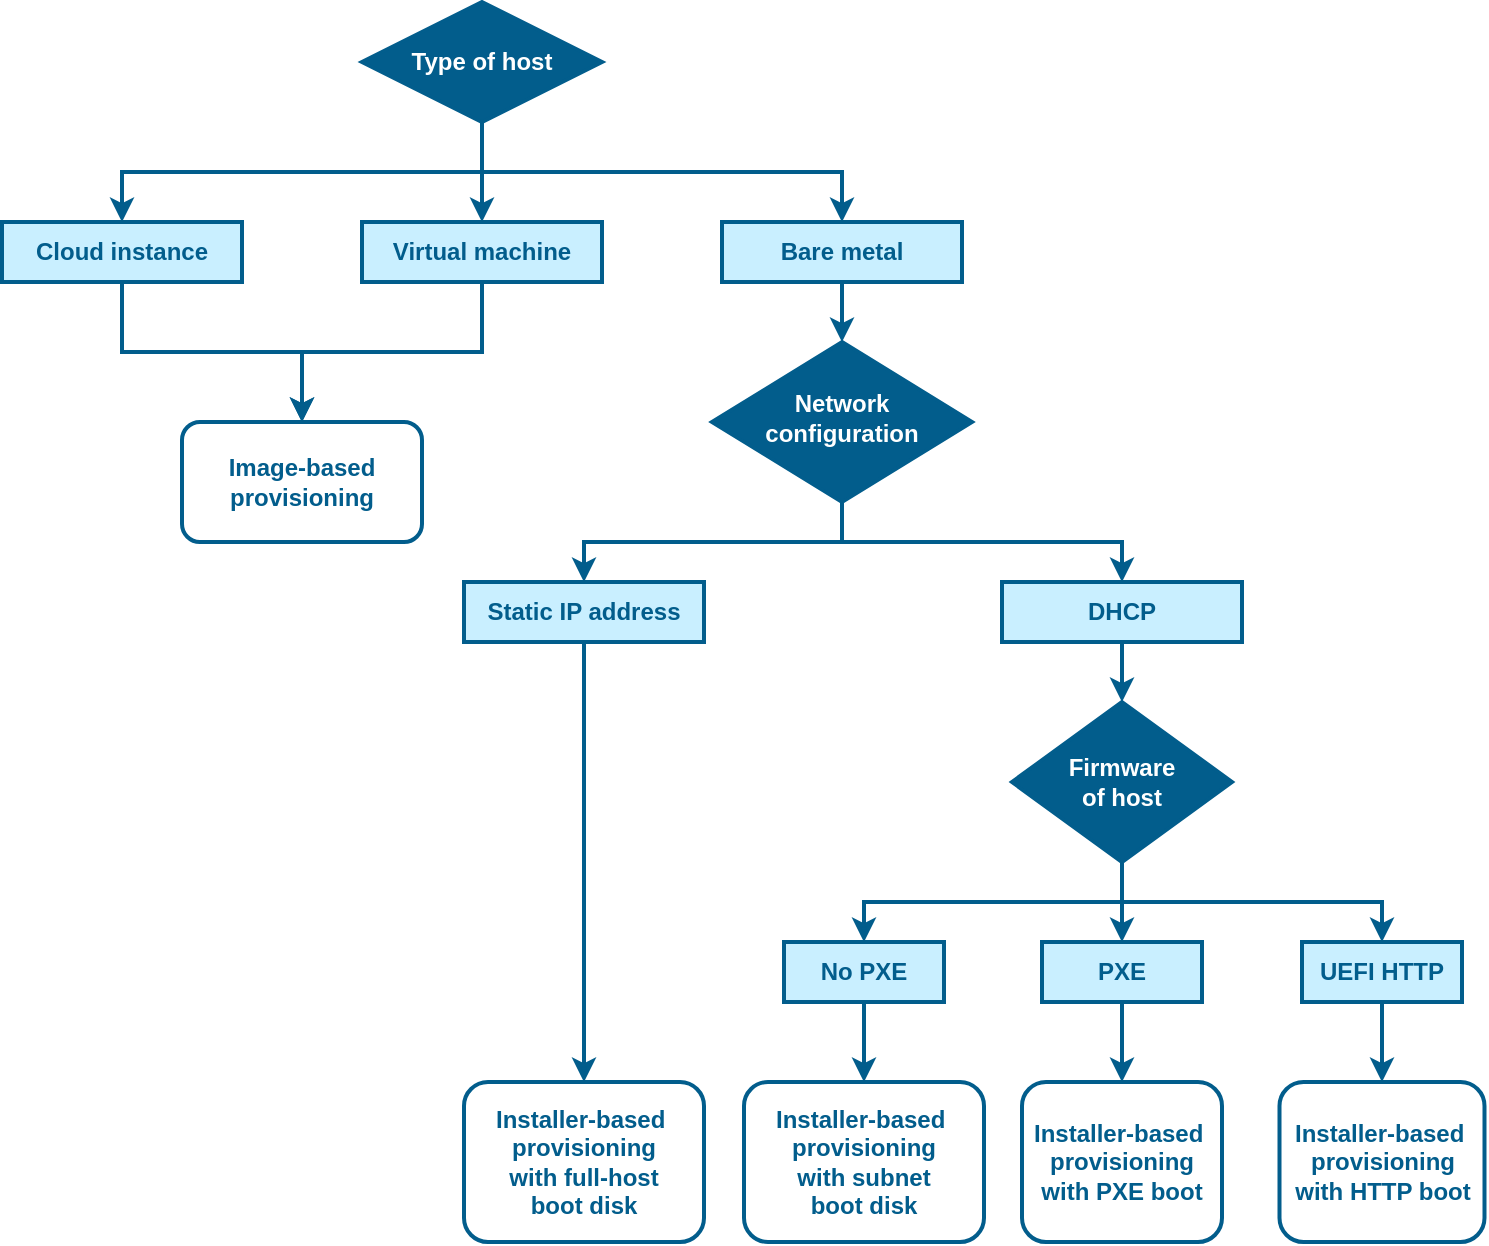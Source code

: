 <mxfile version="24.6.4" type="device">
  <diagram id="C5RBs43oDa-KdzZeNtuy" name="Page-1">
    <mxGraphModel dx="941" dy="790" grid="1" gridSize="10" guides="1" tooltips="1" connect="1" arrows="1" fold="1" page="1" pageScale="1" pageWidth="827" pageHeight="1169" math="0" shadow="0">
      <root>
        <mxCell id="WIyWlLk6GJQsqaUBKTNV-0" />
        <mxCell id="WIyWlLk6GJQsqaUBKTNV-1" parent="WIyWlLk6GJQsqaUBKTNV-0" />
        <mxCell id="xWcLNQ5YNkxrJ8t6xSiV-4" style="edgeStyle=orthogonalEdgeStyle;rounded=0;orthogonalLoop=1;jettySize=auto;html=1;exitX=0.5;exitY=1;exitDx=0;exitDy=0;entryX=0.5;entryY=0;entryDx=0;entryDy=0;fontColor=#025d8c;fontStyle=1;strokeColor=#025d8c;strokeWidth=2;" parent="WIyWlLk6GJQsqaUBKTNV-1" source="xWcLNQ5YNkxrJ8t6xSiV-0" target="xWcLNQ5YNkxrJ8t6xSiV-1" edge="1">
          <mxGeometry relative="1" as="geometry" />
        </mxCell>
        <mxCell id="xWcLNQ5YNkxrJ8t6xSiV-5" style="edgeStyle=orthogonalEdgeStyle;rounded=0;orthogonalLoop=1;jettySize=auto;html=1;exitX=0.5;exitY=1;exitDx=0;exitDy=0;entryX=0.5;entryY=0;entryDx=0;entryDy=0;fontColor=#025d8c;fontStyle=1;strokeColor=#025d8c;strokeWidth=2;" parent="WIyWlLk6GJQsqaUBKTNV-1" source="xWcLNQ5YNkxrJ8t6xSiV-0" target="xWcLNQ5YNkxrJ8t6xSiV-2" edge="1">
          <mxGeometry relative="1" as="geometry" />
        </mxCell>
        <mxCell id="xWcLNQ5YNkxrJ8t6xSiV-6" style="edgeStyle=orthogonalEdgeStyle;rounded=0;orthogonalLoop=1;jettySize=auto;html=1;exitX=0.5;exitY=1;exitDx=0;exitDy=0;entryX=0.5;entryY=0;entryDx=0;entryDy=0;fontColor=#025d8c;fontStyle=1;strokeColor=#025d8c;strokeWidth=2;" parent="WIyWlLk6GJQsqaUBKTNV-1" source="xWcLNQ5YNkxrJ8t6xSiV-0" target="xWcLNQ5YNkxrJ8t6xSiV-3" edge="1">
          <mxGeometry relative="1" as="geometry" />
        </mxCell>
        <mxCell id="xWcLNQ5YNkxrJ8t6xSiV-0" value="Type of host" style="rhombus;whiteSpace=wrap;html=1;strokeColor=#025d8c;strokeWidth=2;fontColor=#ffffff;fontStyle=1;fillColor=#025d8c;" parent="WIyWlLk6GJQsqaUBKTNV-1" vertex="1">
          <mxGeometry x="200" y="90" width="120" height="60" as="geometry" />
        </mxCell>
        <mxCell id="xWcLNQ5YNkxrJ8t6xSiV-8" style="edgeStyle=orthogonalEdgeStyle;rounded=0;orthogonalLoop=1;jettySize=auto;html=1;exitX=0.5;exitY=1;exitDx=0;exitDy=0;entryX=0.5;entryY=0;entryDx=0;entryDy=0;fontColor=#025d8c;fontStyle=1;strokeColor=#025d8c;strokeWidth=2;" parent="WIyWlLk6GJQsqaUBKTNV-1" source="xWcLNQ5YNkxrJ8t6xSiV-1" target="xWcLNQ5YNkxrJ8t6xSiV-7" edge="1">
          <mxGeometry relative="1" as="geometry" />
        </mxCell>
        <mxCell id="xWcLNQ5YNkxrJ8t6xSiV-1" value="Cloud instance" style="rounded=0;whiteSpace=wrap;html=1;fontColor=#025d8c;fontStyle=1;strokeColor=#025d8c;strokeWidth=2;fillColor=#C9EFFF;" parent="WIyWlLk6GJQsqaUBKTNV-1" vertex="1">
          <mxGeometry x="20" y="200" width="120" height="30" as="geometry" />
        </mxCell>
        <mxCell id="xWcLNQ5YNkxrJ8t6xSiV-9" style="edgeStyle=orthogonalEdgeStyle;rounded=0;orthogonalLoop=1;jettySize=auto;html=1;exitX=0.5;exitY=1;exitDx=0;exitDy=0;fontColor=#025d8c;fontStyle=1;strokeColor=#025d8c;strokeWidth=2;entryX=0.5;entryY=0;entryDx=0;entryDy=0;" parent="WIyWlLk6GJQsqaUBKTNV-1" source="xWcLNQ5YNkxrJ8t6xSiV-2" edge="1" target="xWcLNQ5YNkxrJ8t6xSiV-7">
          <mxGeometry relative="1" as="geometry">
            <mxPoint x="170" y="280" as="targetPoint" />
          </mxGeometry>
        </mxCell>
        <mxCell id="xWcLNQ5YNkxrJ8t6xSiV-2" value="Virtual machine" style="rounded=0;whiteSpace=wrap;html=1;fontColor=#025d8c;fontStyle=1;strokeColor=#025d8c;strokeWidth=2;fillColor=#C9EFFF;" parent="WIyWlLk6GJQsqaUBKTNV-1" vertex="1">
          <mxGeometry x="200" y="200" width="120" height="30" as="geometry" />
        </mxCell>
        <mxCell id="xWcLNQ5YNkxrJ8t6xSiV-34" value="" style="edgeStyle=orthogonalEdgeStyle;rounded=0;orthogonalLoop=1;jettySize=auto;html=1;fontColor=#025d8c;fontStyle=1;strokeColor=#025d8c;strokeWidth=2;" parent="WIyWlLk6GJQsqaUBKTNV-1" source="xWcLNQ5YNkxrJ8t6xSiV-3" target="xWcLNQ5YNkxrJ8t6xSiV-10" edge="1">
          <mxGeometry relative="1" as="geometry" />
        </mxCell>
        <mxCell id="xWcLNQ5YNkxrJ8t6xSiV-3" value="Bare metal" style="rounded=0;whiteSpace=wrap;html=1;fontColor=#025d8c;fontStyle=1;strokeColor=#025d8c;strokeWidth=2;fillColor=#C9EFFF;" parent="WIyWlLk6GJQsqaUBKTNV-1" vertex="1">
          <mxGeometry x="380" y="200" width="120" height="30" as="geometry" />
        </mxCell>
        <mxCell id="xWcLNQ5YNkxrJ8t6xSiV-7" value="Image-based&lt;div&gt;provisioning&lt;/div&gt;" style="rounded=1;whiteSpace=wrap;html=1;fontColor=#025d8c;fontStyle=1;strokeColor=#025d8c;strokeWidth=2;fillColor=#ffffff;" parent="WIyWlLk6GJQsqaUBKTNV-1" vertex="1">
          <mxGeometry x="110" y="300" width="120" height="60" as="geometry" />
        </mxCell>
        <mxCell id="xWcLNQ5YNkxrJ8t6xSiV-23" style="edgeStyle=orthogonalEdgeStyle;rounded=0;orthogonalLoop=1;jettySize=auto;html=1;exitX=0.5;exitY=1;exitDx=0;exitDy=0;entryX=0.5;entryY=0;entryDx=0;entryDy=0;fontColor=#025d8c;fontStyle=1;strokeColor=#025d8c;strokeWidth=2;" parent="WIyWlLk6GJQsqaUBKTNV-1" source="xWcLNQ5YNkxrJ8t6xSiV-10" target="xWcLNQ5YNkxrJ8t6xSiV-12" edge="1">
          <mxGeometry relative="1" as="geometry" />
        </mxCell>
        <mxCell id="xWcLNQ5YNkxrJ8t6xSiV-24" style="edgeStyle=orthogonalEdgeStyle;rounded=0;orthogonalLoop=1;jettySize=auto;html=1;exitX=0.5;exitY=1;exitDx=0;exitDy=0;entryX=0.5;entryY=0;entryDx=0;entryDy=0;fontColor=#025d8c;fontStyle=1;strokeColor=#025d8c;strokeWidth=2;" parent="WIyWlLk6GJQsqaUBKTNV-1" source="xWcLNQ5YNkxrJ8t6xSiV-10" target="xWcLNQ5YNkxrJ8t6xSiV-13" edge="1">
          <mxGeometry relative="1" as="geometry" />
        </mxCell>
        <mxCell id="xWcLNQ5YNkxrJ8t6xSiV-10" value="Network&lt;div&gt;configuration&lt;/div&gt;" style="rhombus;whiteSpace=wrap;html=1;fontColor=#ffffff;fontStyle=1;strokeColor=#025d8c;strokeWidth=2;fillColor=#025d8c;spacingTop=-4;" parent="WIyWlLk6GJQsqaUBKTNV-1" vertex="1">
          <mxGeometry x="375" y="260" width="130" height="80" as="geometry" />
        </mxCell>
        <mxCell id="xWcLNQ5YNkxrJ8t6xSiV-25" style="edgeStyle=orthogonalEdgeStyle;rounded=0;orthogonalLoop=1;jettySize=auto;html=1;exitX=0.5;exitY=1;exitDx=0;exitDy=0;entryX=0.5;entryY=0;entryDx=0;entryDy=0;fontColor=#025d8c;fontStyle=1;strokeColor=#025d8c;strokeWidth=2;" parent="WIyWlLk6GJQsqaUBKTNV-1" source="xWcLNQ5YNkxrJ8t6xSiV-12" target="xWcLNQ5YNkxrJ8t6xSiV-18" edge="1">
          <mxGeometry relative="1" as="geometry" />
        </mxCell>
        <mxCell id="xWcLNQ5YNkxrJ8t6xSiV-12" value="Static IP address" style="rounded=0;whiteSpace=wrap;html=1;fontColor=#025d8c;fontStyle=1;strokeColor=#025d8c;strokeWidth=2;fillColor=#C9EFFF;" parent="WIyWlLk6GJQsqaUBKTNV-1" vertex="1">
          <mxGeometry x="251" y="380" width="120" height="30" as="geometry" />
        </mxCell>
        <mxCell id="xWcLNQ5YNkxrJ8t6xSiV-26" style="edgeStyle=orthogonalEdgeStyle;rounded=0;orthogonalLoop=1;jettySize=auto;html=1;exitX=0.5;exitY=1;exitDx=0;exitDy=0;entryX=0.5;entryY=0;entryDx=0;entryDy=0;fontColor=#025d8c;fontStyle=1;strokeColor=#025d8c;strokeWidth=2;" parent="WIyWlLk6GJQsqaUBKTNV-1" source="xWcLNQ5YNkxrJ8t6xSiV-13" target="xWcLNQ5YNkxrJ8t6xSiV-14" edge="1">
          <mxGeometry relative="1" as="geometry" />
        </mxCell>
        <mxCell id="xWcLNQ5YNkxrJ8t6xSiV-13" value="DHCP" style="rounded=0;whiteSpace=wrap;html=1;fontColor=#025d8c;fontStyle=1;strokeColor=#025d8c;strokeWidth=2;fillColor=#C9EFFF;" parent="WIyWlLk6GJQsqaUBKTNV-1" vertex="1">
          <mxGeometry x="520" y="380" width="120" height="30" as="geometry" />
        </mxCell>
        <mxCell id="xWcLNQ5YNkxrJ8t6xSiV-27" style="edgeStyle=orthogonalEdgeStyle;rounded=0;orthogonalLoop=1;jettySize=auto;html=1;exitX=0.5;exitY=1;exitDx=0;exitDy=0;entryX=0.5;entryY=0;entryDx=0;entryDy=0;fontColor=#025d8c;fontStyle=1;strokeColor=#025d8c;strokeWidth=2;" parent="WIyWlLk6GJQsqaUBKTNV-1" source="xWcLNQ5YNkxrJ8t6xSiV-14" target="xWcLNQ5YNkxrJ8t6xSiV-16" edge="1">
          <mxGeometry relative="1" as="geometry" />
        </mxCell>
        <mxCell id="xWcLNQ5YNkxrJ8t6xSiV-28" style="edgeStyle=orthogonalEdgeStyle;rounded=0;orthogonalLoop=1;jettySize=auto;html=1;exitX=0.5;exitY=1;exitDx=0;exitDy=0;fontColor=#025d8c;fontStyle=1;strokeColor=#025d8c;strokeWidth=2;" parent="WIyWlLk6GJQsqaUBKTNV-1" source="xWcLNQ5YNkxrJ8t6xSiV-14" target="xWcLNQ5YNkxrJ8t6xSiV-17" edge="1">
          <mxGeometry relative="1" as="geometry">
            <mxPoint x="461" y="560" as="targetPoint" />
          </mxGeometry>
        </mxCell>
        <mxCell id="xWcLNQ5YNkxrJ8t6xSiV-29" style="edgeStyle=orthogonalEdgeStyle;rounded=0;orthogonalLoop=1;jettySize=auto;html=1;exitX=0.5;exitY=1;exitDx=0;exitDy=0;entryX=0.5;entryY=0;entryDx=0;entryDy=0;fontColor=#025d8c;fontStyle=1;strokeColor=#025d8c;strokeWidth=2;" parent="WIyWlLk6GJQsqaUBKTNV-1" source="xWcLNQ5YNkxrJ8t6xSiV-14" target="xWcLNQ5YNkxrJ8t6xSiV-15" edge="1">
          <mxGeometry relative="1" as="geometry" />
        </mxCell>
        <mxCell id="xWcLNQ5YNkxrJ8t6xSiV-14" value="Firmware&lt;div&gt;of host&lt;/div&gt;" style="rhombus;whiteSpace=wrap;html=1;fontColor=#ffffff;fontStyle=1;strokeColor=#025d8c;strokeWidth=2;fillColor=#025d8c;" parent="WIyWlLk6GJQsqaUBKTNV-1" vertex="1">
          <mxGeometry x="525" y="440" width="110" height="80" as="geometry" />
        </mxCell>
        <mxCell id="xWcLNQ5YNkxrJ8t6xSiV-30" style="edgeStyle=orthogonalEdgeStyle;rounded=0;orthogonalLoop=1;jettySize=auto;html=1;exitX=0.5;exitY=1;exitDx=0;exitDy=0;entryX=0.5;entryY=0;entryDx=0;entryDy=0;fontColor=#025d8c;fontStyle=1;strokeColor=#025d8c;strokeWidth=2;" parent="WIyWlLk6GJQsqaUBKTNV-1" source="xWcLNQ5YNkxrJ8t6xSiV-15" target="xWcLNQ5YNkxrJ8t6xSiV-20" edge="1">
          <mxGeometry relative="1" as="geometry" />
        </mxCell>
        <mxCell id="xWcLNQ5YNkxrJ8t6xSiV-15" value="UEFI HTTP" style="rounded=0;whiteSpace=wrap;html=1;fontColor=#025d8c;fontStyle=1;strokeColor=#025d8c;strokeWidth=2;fillColor=#C9EFFF;" parent="WIyWlLk6GJQsqaUBKTNV-1" vertex="1">
          <mxGeometry x="670" y="560" width="80" height="30" as="geometry" />
        </mxCell>
        <mxCell id="xWcLNQ5YNkxrJ8t6xSiV-31" style="edgeStyle=orthogonalEdgeStyle;rounded=0;orthogonalLoop=1;jettySize=auto;html=1;exitX=0.5;exitY=1;exitDx=0;exitDy=0;entryX=0.5;entryY=0;entryDx=0;entryDy=0;fontColor=#025d8c;fontStyle=1;strokeColor=#025d8c;strokeWidth=2;" parent="WIyWlLk6GJQsqaUBKTNV-1" source="xWcLNQ5YNkxrJ8t6xSiV-16" target="xWcLNQ5YNkxrJ8t6xSiV-19" edge="1">
          <mxGeometry relative="1" as="geometry" />
        </mxCell>
        <mxCell id="xWcLNQ5YNkxrJ8t6xSiV-16" value="PXE" style="rounded=0;whiteSpace=wrap;html=1;fontColor=#025d8c;fontStyle=1;strokeColor=#025d8c;strokeWidth=2;fillColor=#C9EFFF;" parent="WIyWlLk6GJQsqaUBKTNV-1" vertex="1">
          <mxGeometry x="540" y="560" width="80" height="30" as="geometry" />
        </mxCell>
        <mxCell id="xWcLNQ5YNkxrJ8t6xSiV-33" style="edgeStyle=orthogonalEdgeStyle;rounded=0;orthogonalLoop=1;jettySize=auto;html=1;exitX=0.5;exitY=1;exitDx=0;exitDy=0;entryX=0.5;entryY=0;entryDx=0;entryDy=0;fontColor=#025d8c;fontStyle=1;strokeColor=#025d8c;strokeWidth=2;" parent="WIyWlLk6GJQsqaUBKTNV-1" source="xWcLNQ5YNkxrJ8t6xSiV-17" target="Y5WXKg2Rp6gv7IF2gnYe-0" edge="1">
          <mxGeometry relative="1" as="geometry" />
        </mxCell>
        <mxCell id="xWcLNQ5YNkxrJ8t6xSiV-17" value="No PXE" style="rounded=0;whiteSpace=wrap;html=1;fontColor=#025d8c;fontStyle=1;strokeColor=#025d8c;strokeWidth=2;fillColor=#C9EFFF;" parent="WIyWlLk6GJQsqaUBKTNV-1" vertex="1">
          <mxGeometry x="411" y="560" width="80" height="30" as="geometry" />
        </mxCell>
        <mxCell id="xWcLNQ5YNkxrJ8t6xSiV-18" value="Installer-based&amp;nbsp;&lt;div&gt;provisioning&lt;/div&gt;&lt;div&gt;with full-host&lt;/div&gt;&lt;div&gt;boot disk&lt;/div&gt;" style="rounded=1;whiteSpace=wrap;html=1;fontColor=#025d8c;fontStyle=1;strokeColor=#025d8c;strokeWidth=2;fillColor=#ffffff;" parent="WIyWlLk6GJQsqaUBKTNV-1" vertex="1">
          <mxGeometry x="251" y="630" width="120" height="80" as="geometry" />
        </mxCell>
        <mxCell id="xWcLNQ5YNkxrJ8t6xSiV-19" value="Installer-based&amp;nbsp;&lt;div&gt;provisioning&lt;/div&gt;&lt;div&gt;with PXE boot&lt;/div&gt;" style="rounded=1;whiteSpace=wrap;html=1;fontColor=#025d8c;fontStyle=1;strokeColor=#025d8c;strokeWidth=2;fillColor=#ffffff;" parent="WIyWlLk6GJQsqaUBKTNV-1" vertex="1">
          <mxGeometry x="530" y="630" width="100" height="80" as="geometry" />
        </mxCell>
        <mxCell id="xWcLNQ5YNkxrJ8t6xSiV-20" value="Installer-based&amp;nbsp;&lt;div&gt;provisioning&lt;/div&gt;&lt;div&gt;with HTTP boot&lt;/div&gt;" style="rounded=1;whiteSpace=wrap;html=1;fontColor=#025d8c;fontStyle=1;strokeColor=#025d8c;strokeWidth=2;fillColor=#ffffff;" parent="WIyWlLk6GJQsqaUBKTNV-1" vertex="1">
          <mxGeometry x="658.75" y="630" width="102.5" height="80" as="geometry" />
        </mxCell>
        <mxCell id="Y5WXKg2Rp6gv7IF2gnYe-0" value="Installer-based&amp;nbsp;&lt;div&gt;provisioning&lt;/div&gt;&lt;div&gt;with subnet&lt;/div&gt;&lt;div&gt;boot disk&lt;/div&gt;" style="rounded=1;whiteSpace=wrap;html=1;fontColor=#025d8c;fontStyle=1;strokeColor=#025d8c;strokeWidth=2;fillColor=#ffffff;" vertex="1" parent="WIyWlLk6GJQsqaUBKTNV-1">
          <mxGeometry x="391" y="630" width="120" height="80" as="geometry" />
        </mxCell>
      </root>
    </mxGraphModel>
  </diagram>
</mxfile>
